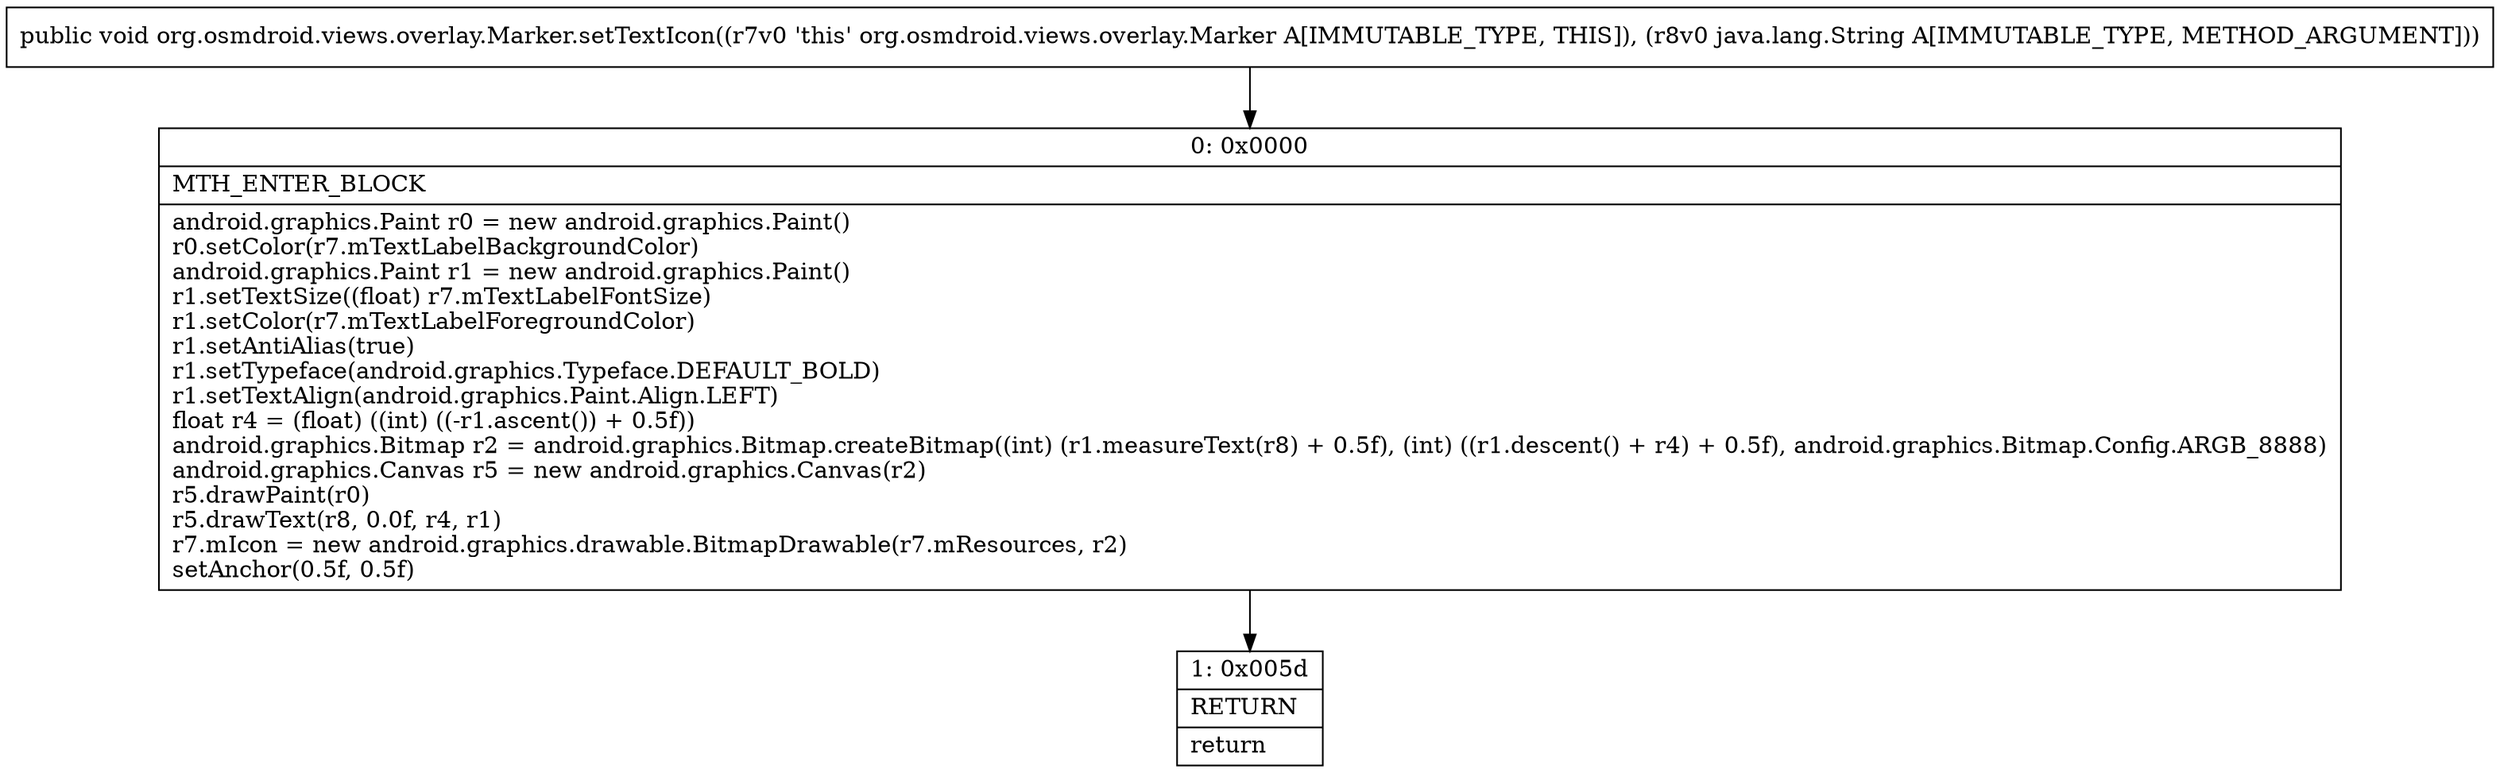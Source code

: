 digraph "CFG fororg.osmdroid.views.overlay.Marker.setTextIcon(Ljava\/lang\/String;)V" {
Node_0 [shape=record,label="{0\:\ 0x0000|MTH_ENTER_BLOCK\l|android.graphics.Paint r0 = new android.graphics.Paint()\lr0.setColor(r7.mTextLabelBackgroundColor)\landroid.graphics.Paint r1 = new android.graphics.Paint()\lr1.setTextSize((float) r7.mTextLabelFontSize)\lr1.setColor(r7.mTextLabelForegroundColor)\lr1.setAntiAlias(true)\lr1.setTypeface(android.graphics.Typeface.DEFAULT_BOLD)\lr1.setTextAlign(android.graphics.Paint.Align.LEFT)\lfloat r4 = (float) ((int) ((\-r1.ascent()) + 0.5f))\landroid.graphics.Bitmap r2 = android.graphics.Bitmap.createBitmap((int) (r1.measureText(r8) + 0.5f), (int) ((r1.descent() + r4) + 0.5f), android.graphics.Bitmap.Config.ARGB_8888)\landroid.graphics.Canvas r5 = new android.graphics.Canvas(r2)\lr5.drawPaint(r0)\lr5.drawText(r8, 0.0f, r4, r1)\lr7.mIcon = new android.graphics.drawable.BitmapDrawable(r7.mResources, r2)\lsetAnchor(0.5f, 0.5f)\l}"];
Node_1 [shape=record,label="{1\:\ 0x005d|RETURN\l|return\l}"];
MethodNode[shape=record,label="{public void org.osmdroid.views.overlay.Marker.setTextIcon((r7v0 'this' org.osmdroid.views.overlay.Marker A[IMMUTABLE_TYPE, THIS]), (r8v0 java.lang.String A[IMMUTABLE_TYPE, METHOD_ARGUMENT])) }"];
MethodNode -> Node_0;
Node_0 -> Node_1;
}

